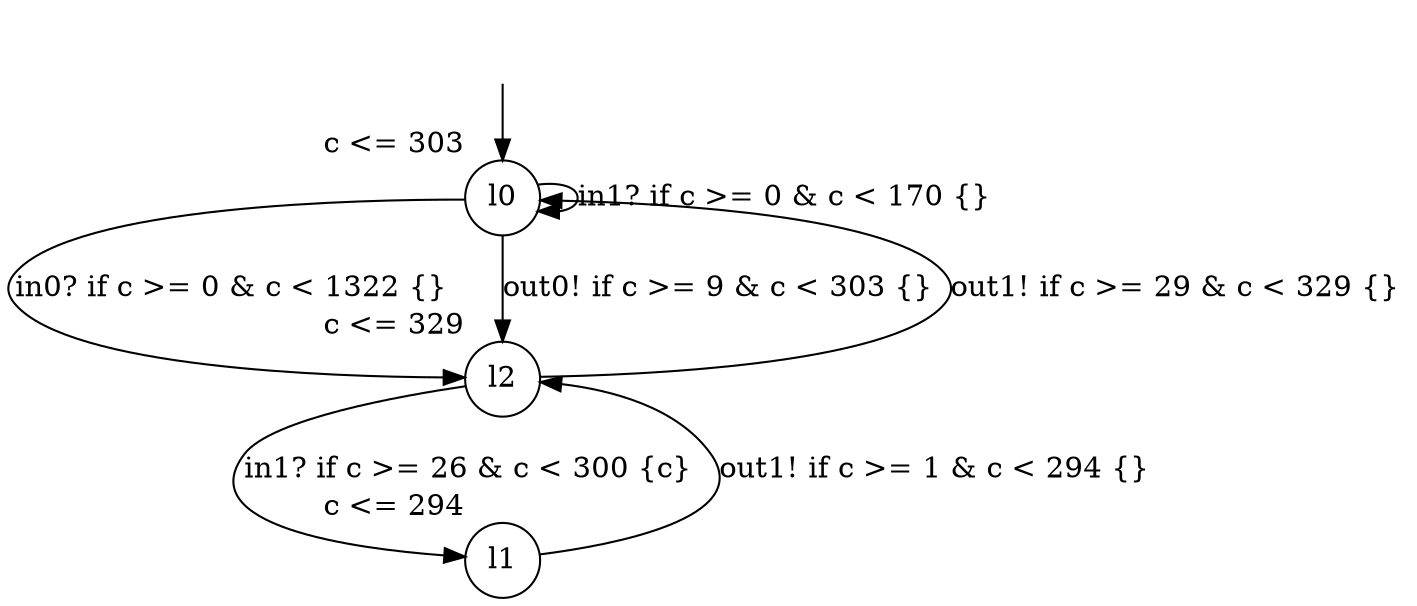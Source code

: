 digraph g {
__start0 [label="" shape="none"];
l0 [shape="circle" margin=0 label="l0", xlabel="c <= 303"];
l1 [shape="circle" margin=0 label="l1", xlabel="c <= 294"];
l2 [shape="circle" margin=0 label="l2", xlabel="c <= 329"];
l0 -> l2 [label="in0? if c >= 0 & c < 1322 {} "];
l0 -> l0 [label="in1? if c >= 0 & c < 170 {} "];
l0 -> l2 [label="out0! if c >= 9 & c < 303 {} "];
l1 -> l2 [label="out1! if c >= 1 & c < 294 {} "];
l2 -> l0 [label="out1! if c >= 29 & c < 329 {} "];
l2 -> l1 [label="in1? if c >= 26 & c < 300 {c} "];
__start0 -> l0;
}
